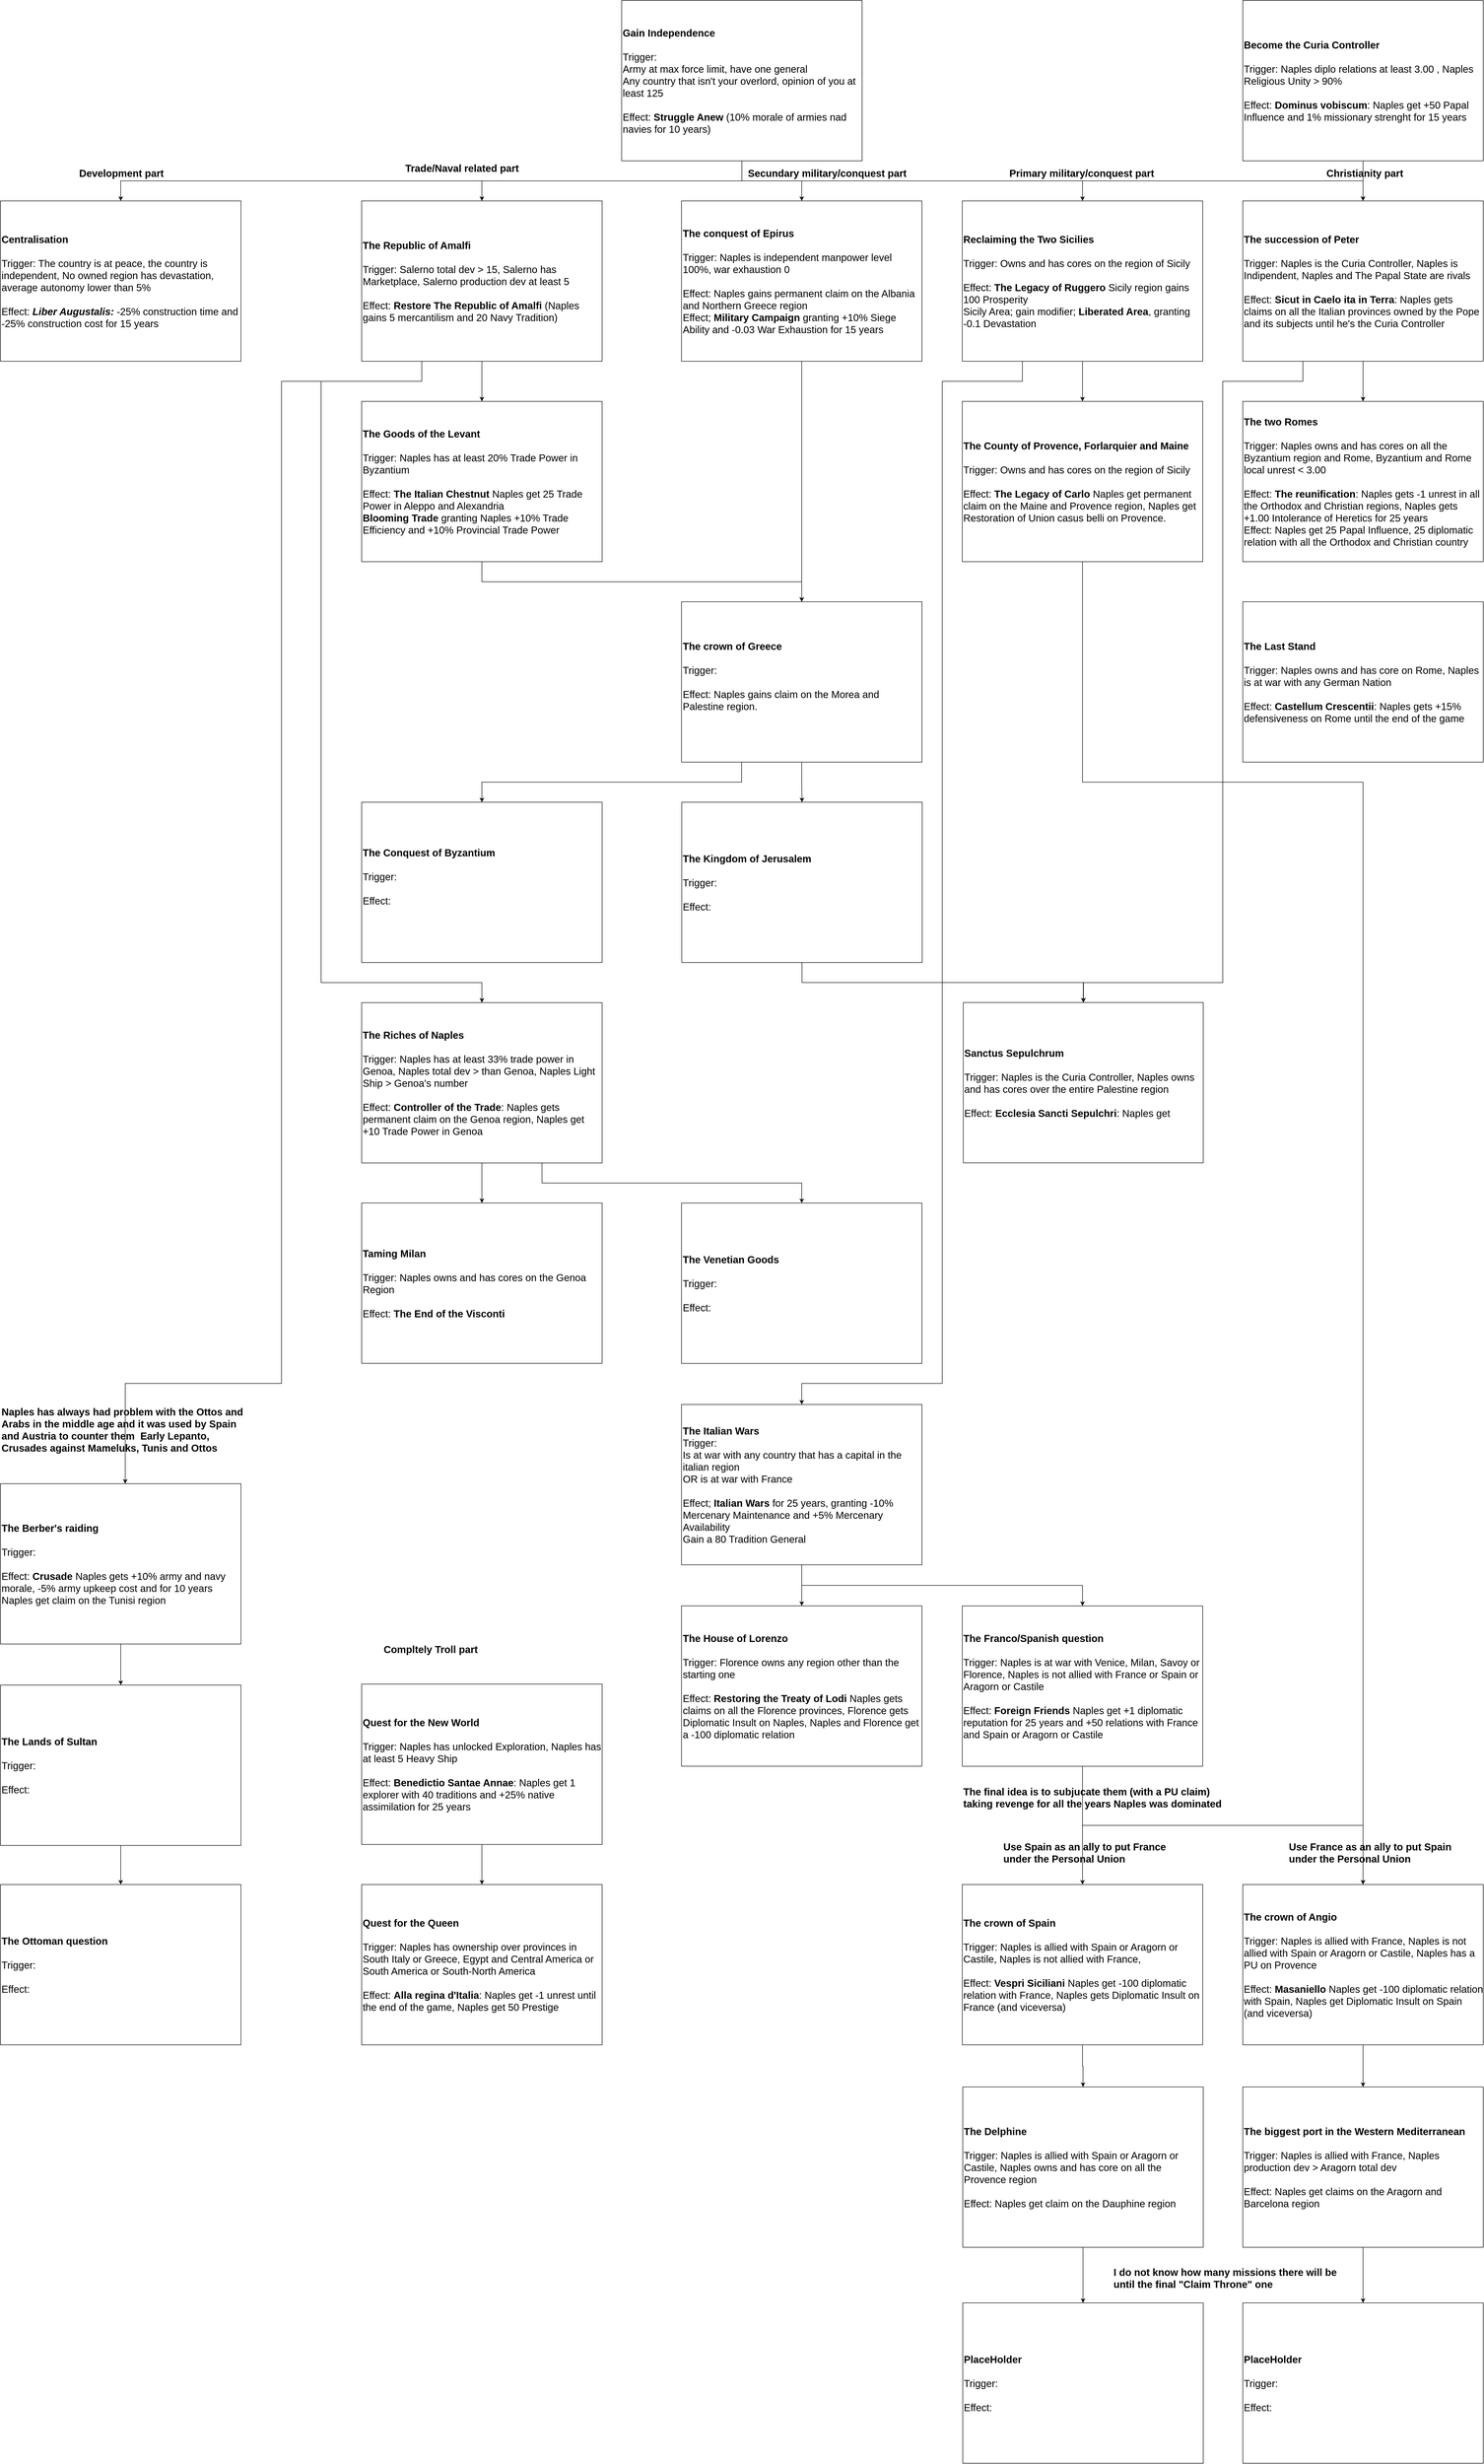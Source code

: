 <mxfile pages="1" version="11.1.4" type="device"><diagram id="kzSDAJDjx9IFy4JvHGh8" name="Page-1"><mxGraphModel dx="2635" dy="564" grid="1" gridSize="10" guides="1" tooltips="1" connect="1" arrows="1" fold="1" page="1" pageScale="1" pageWidth="827" pageHeight="1169" math="0" shadow="0"><root><mxCell id="0"/><mxCell id="1" parent="0"/><mxCell id="yrQwM_ZOXLAgXuqmaFQ8-49" style="edgeStyle=orthogonalEdgeStyle;rounded=0;orthogonalLoop=1;jettySize=auto;html=1;exitX=0.5;exitY=1;exitDx=0;exitDy=0;" edge="1" parent="1" source="VS-WX2oO7uqrwknDHlsG-1" target="VS-WX2oO7uqrwknDHlsG-9"><mxGeometry relative="1" as="geometry"/></mxCell><mxCell id="yrQwM_ZOXLAgXuqmaFQ8-51" style="edgeStyle=orthogonalEdgeStyle;rounded=0;orthogonalLoop=1;jettySize=auto;html=1;exitX=0.5;exitY=1;exitDx=0;exitDy=0;" edge="1" parent="1" source="VS-WX2oO7uqrwknDHlsG-1" target="VS-WX2oO7uqrwknDHlsG-7"><mxGeometry relative="1" as="geometry"/></mxCell><mxCell id="yrQwM_ZOXLAgXuqmaFQ8-57" style="edgeStyle=orthogonalEdgeStyle;rounded=0;orthogonalLoop=1;jettySize=auto;html=1;exitX=0.5;exitY=1;exitDx=0;exitDy=0;" edge="1" parent="1" source="VS-WX2oO7uqrwknDHlsG-1" target="VS-WX2oO7uqrwknDHlsG-5"><mxGeometry relative="1" as="geometry"/></mxCell><mxCell id="yrQwM_ZOXLAgXuqmaFQ8-58" style="edgeStyle=orthogonalEdgeStyle;rounded=0;orthogonalLoop=1;jettySize=auto;html=1;exitX=0.5;exitY=1;exitDx=0;exitDy=0;" edge="1" parent="1" source="VS-WX2oO7uqrwknDHlsG-1" target="QzyGDQtAHyH9AOBVf9tL-3"><mxGeometry relative="1" as="geometry"/></mxCell><mxCell id="yrQwM_ZOXLAgXuqmaFQ8-113" style="edgeStyle=orthogonalEdgeStyle;rounded=0;orthogonalLoop=1;jettySize=auto;html=1;exitX=0.5;exitY=1;exitDx=0;exitDy=0;" edge="1" parent="1" source="VS-WX2oO7uqrwknDHlsG-1" target="TTL-foOcZzqklbkpSJ-E-7"><mxGeometry relative="1" as="geometry"/></mxCell><mxCell id="VS-WX2oO7uqrwknDHlsG-1" value="&lt;div style=&quot;font-size: 20px&quot; align=&quot;left&quot;&gt;&lt;font style=&quot;font-size: 20px&quot;&gt;&lt;b&gt;&lt;font style=&quot;font-size: 20px&quot;&gt;Gain Independence&lt;/font&gt;&lt;/b&gt;&lt;/font&gt;&lt;/div&gt;&lt;div style=&quot;font-size: 20px&quot; align=&quot;left&quot;&gt;&lt;font style=&quot;font-size: 20px&quot;&gt;&lt;br&gt;&lt;/font&gt;&lt;/div&gt;&lt;div style=&quot;font-size: 20px&quot; align=&quot;left&quot;&gt;&lt;font style=&quot;font-size: 20px&quot;&gt;Trigger:&lt;/font&gt;&lt;/div&gt;&lt;div style=&quot;font-size: 20px&quot; align=&quot;left&quot;&gt;&lt;font style=&quot;font-size: 20px&quot;&gt;Army at max force limit, have one general&lt;/font&gt;&lt;/div&gt;&lt;div style=&quot;font-size: 20px&quot; align=&quot;left&quot;&gt;&lt;font style=&quot;font-size: 20px&quot;&gt;Any country that isn't your overlord, opinion of you at least 125&lt;br&gt;&lt;/font&gt;&lt;/div&gt;&lt;div style=&quot;font-size: 20px&quot; align=&quot;left&quot;&gt;&lt;font style=&quot;font-size: 20px&quot;&gt;&lt;br&gt;&lt;/font&gt;&lt;/div&gt;&lt;div style=&quot;font-size: 20px&quot; align=&quot;left&quot;&gt;&lt;font style=&quot;font-size: 20px&quot;&gt;&lt;font style=&quot;font-size: 20px&quot;&gt;Effect:&amp;nbsp;&lt;/font&gt;&lt;/font&gt;&lt;b&gt;Struggle Anew &lt;/b&gt;&lt;span&gt;(10% morale of armies nad navies for 10 years)&lt;/span&gt;&lt;/div&gt;" style="rounded=0;whiteSpace=wrap;html=1;align=left;" parent="1" vertex="1"><mxGeometry x="-360" width="480" height="320" as="geometry"/></mxCell><mxCell id="yrQwM_ZOXLAgXuqmaFQ8-73" style="edgeStyle=orthogonalEdgeStyle;rounded=0;orthogonalLoop=1;jettySize=auto;html=1;exitX=0.25;exitY=1;exitDx=0;exitDy=0;entryX=0.5;entryY=0;entryDx=0;entryDy=0;" edge="1" parent="1" source="VS-WX2oO7uqrwknDHlsG-9" target="TTL-foOcZzqklbkpSJ-E-5"><mxGeometry relative="1" as="geometry"><Array as="points"><mxPoint x="-759" y="760"/><mxPoint x="-960" y="760"/><mxPoint x="-960" y="1960"/><mxPoint x="-639" y="1960"/></Array></mxGeometry></mxCell><mxCell id="yrQwM_ZOXLAgXuqmaFQ8-81" style="edgeStyle=orthogonalEdgeStyle;rounded=0;orthogonalLoop=1;jettySize=auto;html=1;exitX=0.5;exitY=1;exitDx=0;exitDy=0;" edge="1" parent="1" source="VS-WX2oO7uqrwknDHlsG-9" target="MhhXEf2dkMaLR8GYfWED-24"><mxGeometry relative="1" as="geometry"/></mxCell><mxCell id="yrQwM_ZOXLAgXuqmaFQ8-121" style="edgeStyle=orthogonalEdgeStyle;rounded=0;orthogonalLoop=1;jettySize=auto;html=1;exitX=0.25;exitY=1;exitDx=0;exitDy=0;" edge="1" parent="1" source="VS-WX2oO7uqrwknDHlsG-9" target="h8s-hCxMcf2PMTDbwtCN-47"><mxGeometry relative="1" as="geometry"><Array as="points"><mxPoint x="-759" y="760"/><mxPoint x="-1039" y="760"/><mxPoint x="-1039" y="2760"/><mxPoint x="-1351" y="2760"/></Array></mxGeometry></mxCell><mxCell id="VS-WX2oO7uqrwknDHlsG-9" value="&lt;div style=&quot;font-size: 20px&quot;&gt;&lt;b style=&quot;font-size: 20px&quot;&gt;The Republic of Amalfi&lt;/b&gt;&lt;br style=&quot;font-size: 20px&quot;&gt;&lt;/div&gt;&lt;div style=&quot;font-size: 20px&quot;&gt;&lt;font style=&quot;font-size: 20px&quot;&gt;&lt;br style=&quot;font-size: 20px&quot;&gt;&lt;/font&gt;&lt;/div&gt;&lt;div style=&quot;font-size: 20px&quot;&gt;&lt;font style=&quot;font-size: 20px&quot;&gt;Trigger: Salerno total dev &amp;gt; 15, Salerno has Marketplace, Salerno production dev at least 5&lt;br style=&quot;font-size: 20px&quot;&gt;&lt;/font&gt;&lt;/div&gt;&lt;div style=&quot;font-size: 20px&quot;&gt;&lt;font style=&quot;font-size: 20px&quot;&gt;&lt;br style=&quot;font-size: 20px&quot;&gt;&lt;/font&gt;&lt;/div&gt;&lt;div style=&quot;font-size: 20px&quot;&gt;&lt;font style=&quot;font-size: 20px&quot;&gt;Effect: &lt;b style=&quot;font-size: 20px&quot;&gt;Restore The Republic of Amalfi &lt;/b&gt;&lt;/font&gt;&lt;font style=&quot;font-size: 20px&quot;&gt;&lt;font style=&quot;font-size: 20px&quot;&gt;(Naples gains 5 mercantilism and 20 Navy Tradition)&lt;br style=&quot;font-size: 20px&quot;&gt;&lt;/font&gt;&lt;/font&gt;&lt;/div&gt;" style="rounded=0;whiteSpace=wrap;html=1;align=left;fontSize=20;" parent="1" vertex="1"><mxGeometry x="-879" y="400" width="480" height="320" as="geometry"/></mxCell><mxCell id="MhhXEf2dkMaLR8GYfWED-26" style="edgeStyle=orthogonalEdgeStyle;rounded=0;orthogonalLoop=1;jettySize=auto;html=1;exitX=0.5;exitY=1;exitDx=0;exitDy=0;" parent="1" source="MhhXEf2dkMaLR8GYfWED-24" target="TTL-foOcZzqklbkpSJ-E-9" edge="1"><mxGeometry relative="1" as="geometry"/></mxCell><mxCell id="MhhXEf2dkMaLR8GYfWED-24" value="&lt;div style=&quot;font-size: 20px&quot;&gt;&lt;b&gt;The Goods of the Levant&lt;/b&gt;&lt;/div&gt;&lt;div style=&quot;font-size: 20px&quot;&gt;&lt;b&gt;&lt;br&gt;&lt;/b&gt;&lt;/div&gt;&lt;div style=&quot;font-size: 20px&quot;&gt;&lt;font style=&quot;font-size: 20px&quot;&gt;Trigger: Naples has at least 20% Trade Power in Byzantium&lt;br style=&quot;font-size: 20px&quot;&gt;&lt;/font&gt;&lt;/div&gt;&lt;div style=&quot;font-size: 20px&quot;&gt;&lt;font style=&quot;font-size: 20px&quot;&gt;&lt;br style=&quot;font-size: 20px&quot;&gt;&lt;/font&gt;&lt;/div&gt;&lt;div style=&quot;font-size: 20px&quot;&gt;&lt;font style=&quot;font-size: 20px&quot;&gt;Effect: &lt;b style=&quot;font-size: 20px&quot;&gt;The Italian Chestnut &lt;/b&gt;&lt;span style=&quot;font-size: 20px&quot;&gt;Naples get 25 Trade Power in Aleppo and Alexandria&lt;/span&gt;&lt;/font&gt;&lt;font style=&quot;font-size: 20px&quot;&gt;&lt;font style=&quot;font-size: 20px&quot;&gt;&lt;br style=&quot;font-size: 20px&quot;&gt;&lt;/font&gt;&lt;/font&gt;&lt;/div&gt;&lt;div style=&quot;font-size: 20px&quot;&gt;&lt;font style=&quot;font-size: 20px&quot;&gt;&lt;span style=&quot;font-size: 20px&quot;&gt;&lt;b&gt;Blooming Trade &lt;/b&gt;granting Naples +10% Trade Efficiency and +10% Provincial Trade Power&lt;/span&gt;&lt;/font&gt;&lt;/div&gt;" style="rounded=0;whiteSpace=wrap;html=1;align=left;fontSize=20;" parent="1" vertex="1"><mxGeometry x="-879" y="800" width="480" height="320" as="geometry"/></mxCell><mxCell id="yrQwM_ZOXLAgXuqmaFQ8-72" style="edgeStyle=orthogonalEdgeStyle;rounded=0;orthogonalLoop=1;jettySize=auto;html=1;exitX=0.5;exitY=1;exitDx=0;exitDy=0;" edge="1" parent="1" source="h8s-hCxMcf2PMTDbwtCN-47" target="MhhXEf2dkMaLR8GYfWED-28"><mxGeometry relative="1" as="geometry"/></mxCell><mxCell id="h8s-hCxMcf2PMTDbwtCN-47" value="&lt;div style=&quot;font-size: 20px&quot;&gt;&lt;b style=&quot;font-size: 20px&quot;&gt;The Berber's raiding&lt;/b&gt;&lt;br style=&quot;font-size: 20px&quot;&gt;&lt;/div&gt;&lt;div style=&quot;font-size: 20px&quot;&gt;&lt;font style=&quot;font-size: 20px&quot;&gt;&lt;br style=&quot;font-size: 20px&quot;&gt;&lt;/font&gt;&lt;/div&gt;&lt;div style=&quot;font-size: 20px&quot;&gt;&lt;font style=&quot;font-size: 20px&quot;&gt;Trigger:&amp;nbsp;&lt;br style=&quot;font-size: 20px&quot;&gt;&lt;/font&gt;&lt;/div&gt;&lt;div style=&quot;font-size: 20px&quot;&gt;&lt;font style=&quot;font-size: 20px&quot;&gt;&lt;br style=&quot;font-size: 20px&quot;&gt;&lt;/font&gt;&lt;/div&gt;&lt;div style=&quot;font-size: 20px&quot;&gt;&lt;font style=&quot;font-size: 20px&quot;&gt;Effect: &lt;b&gt;Crusade &lt;/b&gt;Naples gets +10% army and navy morale, -5% army upkeep cost and for 10 years&lt;/font&gt;&lt;/div&gt;&lt;div style=&quot;font-size: 20px&quot;&gt;&lt;font style=&quot;font-size: 20px&quot;&gt;Naples get claim on the Tunisi region&lt;/font&gt;&lt;/div&gt;" style="rounded=0;whiteSpace=wrap;html=1;align=left;fontSize=20;" parent="1" vertex="1"><mxGeometry x="-1600" y="2960" width="480" height="320" as="geometry"/></mxCell><mxCell id="yrQwM_ZOXLAgXuqmaFQ8-46" style="edgeStyle=orthogonalEdgeStyle;rounded=0;orthogonalLoop=1;jettySize=auto;html=1;exitX=0.5;exitY=1;exitDx=0;exitDy=0;entryX=0.5;entryY=0;entryDx=0;entryDy=0;" edge="1" parent="1" source="MhhXEf2dkMaLR8GYfWED-28" target="P5uSyu9H-YGCMaFT_hb3-5"><mxGeometry relative="1" as="geometry"/></mxCell><mxCell id="MhhXEf2dkMaLR8GYfWED-28" value="&lt;div style=&quot;font-size: 20px&quot;&gt;&lt;b style=&quot;font-size: 20px&quot;&gt;The Lands of Sultan&lt;/b&gt;&lt;br style=&quot;font-size: 20px&quot;&gt;&lt;/div&gt;&lt;div style=&quot;font-size: 20px&quot;&gt;&lt;font style=&quot;font-size: 20px&quot;&gt;&lt;br style=&quot;font-size: 20px&quot;&gt;&lt;/font&gt;&lt;/div&gt;&lt;div style=&quot;font-size: 20px&quot;&gt;&lt;font style=&quot;font-size: 20px&quot;&gt;Trigger:&amp;nbsp;&lt;br style=&quot;font-size: 20px&quot;&gt;&lt;/font&gt;&lt;/div&gt;&lt;div style=&quot;font-size: 20px&quot;&gt;&lt;font style=&quot;font-size: 20px&quot;&gt;&lt;br style=&quot;font-size: 20px&quot;&gt;&lt;/font&gt;&lt;/div&gt;&lt;div style=&quot;font-size: 20px&quot;&gt;&lt;font style=&quot;font-size: 20px&quot;&gt;Effect:&amp;nbsp;&lt;/font&gt;&lt;/div&gt;" style="rounded=0;whiteSpace=wrap;html=1;align=left;fontSize=20;" parent="1" vertex="1"><mxGeometry x="-1600" y="3362" width="480" height="320" as="geometry"/></mxCell><mxCell id="P5uSyu9H-YGCMaFT_hb3-5" value="&lt;div style=&quot;font-size: 20px&quot;&gt;&lt;b style=&quot;font-size: 20px&quot;&gt;The Ottoman question&lt;/b&gt;&lt;br style=&quot;font-size: 20px&quot;&gt;&lt;/div&gt;&lt;div style=&quot;font-size: 20px&quot;&gt;&lt;font style=&quot;font-size: 20px&quot;&gt;&lt;br style=&quot;font-size: 20px&quot;&gt;&lt;/font&gt;&lt;/div&gt;&lt;div style=&quot;font-size: 20px&quot;&gt;&lt;font style=&quot;font-size: 20px&quot;&gt;Trigger:&amp;nbsp;&lt;br style=&quot;font-size: 20px&quot;&gt;&lt;/font&gt;&lt;/div&gt;&lt;div style=&quot;font-size: 20px&quot;&gt;&lt;font style=&quot;font-size: 20px&quot;&gt;&lt;br style=&quot;font-size: 20px&quot;&gt;&lt;/font&gt;&lt;/div&gt;&lt;div style=&quot;font-size: 20px&quot;&gt;&lt;font style=&quot;font-size: 20px&quot;&gt;Effect: &lt;/font&gt;&lt;font style=&quot;font-size: 20px&quot;&gt;&lt;font style=&quot;font-size: 20px&quot;&gt;&lt;br style=&quot;font-size: 20px&quot;&gt;&lt;/font&gt;&lt;/font&gt;&lt;/div&gt;" style="rounded=0;whiteSpace=wrap;html=1;align=left;fontSize=20;" parent="1" vertex="1"><mxGeometry x="-1600" y="3760" width="480" height="320" as="geometry"/></mxCell><mxCell id="yrQwM_ZOXLAgXuqmaFQ8-83" style="edgeStyle=orthogonalEdgeStyle;rounded=0;orthogonalLoop=1;jettySize=auto;html=1;exitX=0.5;exitY=1;exitDx=0;exitDy=0;" edge="1" parent="1" source="TTL-foOcZzqklbkpSJ-E-5" target="h8s-hCxMcf2PMTDbwtCN-36"><mxGeometry relative="1" as="geometry"/></mxCell><mxCell id="yrQwM_ZOXLAgXuqmaFQ8-129" style="edgeStyle=orthogonalEdgeStyle;rounded=0;orthogonalLoop=1;jettySize=auto;html=1;exitX=0.75;exitY=1;exitDx=0;exitDy=0;" edge="1" parent="1" source="TTL-foOcZzqklbkpSJ-E-5" target="TTL-foOcZzqklbkpSJ-E-3"><mxGeometry relative="1" as="geometry"/></mxCell><mxCell id="TTL-foOcZzqklbkpSJ-E-5" value="&lt;div style=&quot;font-size: 20px&quot;&gt;&lt;b&gt;The Riches of Naples&lt;/b&gt;&lt;br style=&quot;font-size: 20px&quot;&gt;&lt;/div&gt;&lt;div style=&quot;font-size: 20px&quot;&gt;&lt;font style=&quot;font-size: 20px&quot;&gt;&lt;br style=&quot;font-size: 20px&quot;&gt;&lt;/font&gt;&lt;/div&gt;&lt;div style=&quot;font-size: 20px&quot;&gt;&lt;font style=&quot;font-size: 20px&quot;&gt;Trigger: Naples has at least 33% trade power in Genoa, Naples total dev &amp;gt; than Genoa, Naples Light Ship &amp;gt; Genoa's number&lt;br style=&quot;font-size: 20px&quot;&gt;&lt;/font&gt;&lt;/div&gt;&lt;div style=&quot;font-size: 20px&quot;&gt;&lt;font style=&quot;font-size: 20px&quot;&gt;&lt;br style=&quot;font-size: 20px&quot;&gt;&lt;/font&gt;&lt;/div&gt;&lt;font style=&quot;font-size: 20px&quot;&gt;Effect: &lt;b&gt;Controller of the Trade&lt;/b&gt;: Naples gets permanent claim on the Genoa region, Naples get +10 Trade Power in Genoa&lt;/font&gt;" style="rounded=0;whiteSpace=wrap;html=1;align=left;fontSize=20;" parent="1" vertex="1"><mxGeometry x="-879" y="2000" width="480" height="320" as="geometry"/></mxCell><mxCell id="h8s-hCxMcf2PMTDbwtCN-36" value="&lt;div style=&quot;font-size: 20px&quot;&gt;&lt;b&gt;Taming Milan&lt;/b&gt;&lt;br style=&quot;font-size: 20px&quot;&gt;&lt;/div&gt;&lt;div style=&quot;font-size: 20px&quot;&gt;&lt;font style=&quot;font-size: 20px&quot;&gt;&lt;br style=&quot;font-size: 20px&quot;&gt;&lt;/font&gt;&lt;/div&gt;&lt;div style=&quot;font-size: 20px&quot;&gt;&lt;font style=&quot;font-size: 20px&quot;&gt;Trigger: Naples owns and has cores on the Genoa Region&lt;/font&gt;&lt;/div&gt;&lt;div style=&quot;font-size: 20px&quot;&gt;&lt;font style=&quot;font-size: 20px&quot;&gt;&lt;br&gt;&lt;/font&gt;&lt;/div&gt;&lt;font style=&quot;font-size: 20px&quot;&gt;Effect: &lt;b&gt;The End of the Visconti&amp;nbsp;&lt;/b&gt;&lt;/font&gt;" style="rounded=0;whiteSpace=wrap;html=1;align=left;fontSize=20;" parent="1" vertex="1"><mxGeometry x="-879" y="2399.857" width="480" height="320" as="geometry"/></mxCell><mxCell id="TTL-foOcZzqklbkpSJ-E-3" value="&lt;b style=&quot;font-size: 20px&quot;&gt;The Venetian Goods&lt;br&gt;&lt;br&gt;&lt;/b&gt;&lt;div style=&quot;font-size: 20px&quot;&gt;&lt;font style=&quot;font-size: 20px&quot;&gt;Trigger:&amp;nbsp;&lt;/font&gt;&lt;/div&gt;&lt;div style=&quot;font-size: 20px&quot;&gt;&lt;font style=&quot;font-size: 20px&quot;&gt;&lt;br style=&quot;font-size: 20px&quot;&gt;&lt;/font&gt;&lt;/div&gt;&lt;div style=&quot;font-size: 20px&quot;&gt;&lt;font style=&quot;font-size: 20px&quot;&gt;&lt;span style=&quot;font-size: 20px&quot;&gt;Effect:&amp;nbsp;&lt;/span&gt;&lt;/font&gt;&lt;/div&gt;" style="rounded=0;whiteSpace=wrap;html=1;align=left;fontSize=20;" parent="1" vertex="1"><mxGeometry x="-240.5" y="2400.024" width="480" height="320" as="geometry"/></mxCell><mxCell id="VS-WX2oO7uqrwknDHlsG-7" value="&lt;div style=&quot;font-size: 20px&quot;&gt;&lt;b style=&quot;font-size: 20px&quot;&gt;Centralisation&lt;/b&gt;&lt;br style=&quot;font-size: 20px&quot;&gt;&lt;/div&gt;&lt;div style=&quot;font-size: 20px&quot;&gt;&lt;font style=&quot;font-size: 20px&quot;&gt;&lt;br style=&quot;font-size: 20px&quot;&gt;&lt;/font&gt;&lt;/div&gt;&lt;div style=&quot;font-size: 20px&quot;&gt;&lt;font style=&quot;font-size: 20px&quot;&gt;Trigger: The country is at peace, the country is independent, No owned region has devastation, average autonomy lower than 5%&lt;br style=&quot;font-size: 20px&quot;&gt;&lt;/font&gt;&lt;/div&gt;&lt;div style=&quot;font-size: 20px&quot;&gt;&lt;font style=&quot;font-size: 20px&quot;&gt;&lt;br style=&quot;font-size: 20px&quot;&gt;&lt;/font&gt;&lt;/div&gt;&lt;div style=&quot;font-size: 20px&quot;&gt;&lt;font style=&quot;font-size: 20px&quot;&gt;Effect: &lt;/font&gt;&lt;font style=&quot;font-size: 20px&quot;&gt;&lt;b style=&quot;font-size: 20px&quot;&gt;&lt;i style=&quot;font-size: 20px&quot;&gt;&lt;b style=&quot;font-size: 20px&quot;&gt;Liber Augustalis: &lt;/b&gt;&lt;/i&gt;&lt;/b&gt;&lt;/font&gt;&lt;font style=&quot;font-size: 20px&quot;&gt;&lt;font style=&quot;font-size: 20px&quot;&gt;-25% construction time and -25% construction cost for 15 years&lt;/font&gt;&lt;/font&gt;&lt;/div&gt;" style="rounded=0;whiteSpace=wrap;html=1;align=left;fontSize=20;" parent="1" vertex="1"><mxGeometry x="-1600" y="400" width="480" height="320" as="geometry"/></mxCell><mxCell id="yrQwM_ZOXLAgXuqmaFQ8-96" style="edgeStyle=orthogonalEdgeStyle;rounded=0;orthogonalLoop=1;jettySize=auto;html=1;exitX=0.5;exitY=1;exitDx=0;exitDy=0;" edge="1" parent="1" source="VS-WX2oO7uqrwknDHlsG-5" target="lmZJsWOGnojVx7NxOb81-1"><mxGeometry relative="1" as="geometry"/></mxCell><mxCell id="yrQwM_ZOXLAgXuqmaFQ8-97" style="edgeStyle=orthogonalEdgeStyle;rounded=0;orthogonalLoop=1;jettySize=auto;html=1;exitX=0.25;exitY=1;exitDx=0;exitDy=0;entryX=0.5;entryY=0;entryDx=0;entryDy=0;" edge="1" parent="1" source="VS-WX2oO7uqrwknDHlsG-5" target="TTL-foOcZzqklbkpSJ-E-16"><mxGeometry relative="1" as="geometry"><Array as="points"><mxPoint x="440" y="760"/><mxPoint x="280" y="760"/><mxPoint x="280" y="2760"/><mxPoint y="2760"/></Array></mxGeometry></mxCell><mxCell id="VS-WX2oO7uqrwknDHlsG-5" value="&lt;div style=&quot;font-size: 20px&quot;&gt;&lt;b style=&quot;font-size: 20px&quot;&gt;Reclaiming the Two Sicilies&lt;/b&gt;&lt;br style=&quot;font-size: 20px&quot;&gt;&lt;/div&gt;&lt;div style=&quot;font-size: 20px&quot;&gt;&lt;font style=&quot;font-size: 20px&quot;&gt;&lt;br style=&quot;font-size: 20px&quot;&gt;&lt;/font&gt;&lt;/div&gt;&lt;div style=&quot;font-size: 20px&quot;&gt;&lt;font style=&quot;font-size: 20px&quot;&gt;Trigger: Owns and has cores on the region of Sicily &lt;br style=&quot;font-size: 20px&quot;&gt;&lt;/font&gt;&lt;/div&gt;&lt;div style=&quot;font-size: 20px&quot;&gt;&lt;font style=&quot;font-size: 20px&quot;&gt;&lt;br style=&quot;font-size: 20px&quot;&gt;&lt;/font&gt;&lt;/div&gt;&lt;div style=&quot;font-size: 20px&quot;&gt;&lt;font style=&quot;font-size: 20px&quot;&gt;Effect: &lt;b&gt;The Legacy of Ruggero &lt;/b&gt;&lt;/font&gt;&lt;font style=&quot;font-size: 20px&quot;&gt;&lt;font style=&quot;font-size: 20px&quot;&gt;Sicily region gains 100 Prosperity &lt;br&gt;Sicily Area; gain modifier; &lt;b&gt;Liberated Area&lt;/b&gt;, granting -0.1 Devastation&lt;/font&gt;&lt;/font&gt;&lt;/div&gt;" style="rounded=0;whiteSpace=wrap;html=1;align=left;fontSize=20;" parent="1" vertex="1"><mxGeometry x="320" y="400" width="480" height="320" as="geometry"/></mxCell><mxCell id="yrQwM_ZOXLAgXuqmaFQ8-60" style="edgeStyle=orthogonalEdgeStyle;rounded=0;orthogonalLoop=1;jettySize=auto;html=1;exitX=0.5;exitY=1;exitDx=0;exitDy=0;" edge="1" parent="1" source="lmZJsWOGnojVx7NxOb81-1" target="h8s-hCxMcf2PMTDbwtCN-43"><mxGeometry relative="1" as="geometry"><Array as="points"><mxPoint x="560" y="1560"/><mxPoint x="1120" y="1560"/></Array></mxGeometry></mxCell><mxCell id="lmZJsWOGnojVx7NxOb81-1" value="&lt;div style=&quot;font-size: 20px&quot;&gt;&lt;b&gt;The County of Provence, Forlarquier and Maine&lt;/b&gt;&lt;/div&gt;&lt;div style=&quot;font-size: 20px&quot;&gt;&lt;b&gt;&lt;br&gt;&lt;/b&gt;&lt;/div&gt;&lt;div style=&quot;font-size: 20px&quot;&gt;&lt;font style=&quot;font-size: 20px&quot;&gt;Trigger: Owns and has cores on the region of Sicily &lt;br style=&quot;font-size: 20px&quot;&gt;&lt;/font&gt;&lt;/div&gt;&lt;div style=&quot;font-size: 20px&quot;&gt;&lt;font style=&quot;font-size: 20px&quot;&gt;&lt;br style=&quot;font-size: 20px&quot;&gt;&lt;/font&gt;&lt;/div&gt;&lt;div style=&quot;font-size: 20px&quot;&gt;&lt;font style=&quot;font-size: 20px&quot;&gt;Effect: &lt;b&gt;The Legacy of Carlo &lt;/b&gt;Naples get permanent claim on the Maine and Provence region, Naples get Restoration of Union casus belli on Provence.&lt;/font&gt;&lt;font style=&quot;font-size: 20px&quot;&gt;&lt;font style=&quot;font-size: 20px&quot;&gt;&lt;br&gt;&lt;/font&gt;&lt;/font&gt;&lt;/div&gt;" style="rounded=0;whiteSpace=wrap;html=1;align=left;fontSize=20;" parent="1" vertex="1"><mxGeometry x="320" y="800" width="480" height="320" as="geometry"/></mxCell><mxCell id="lmZJsWOGnojVx7NxOb81-3" style="edgeStyle=orthogonalEdgeStyle;rounded=0;orthogonalLoop=1;jettySize=auto;html=1;exitX=0.5;exitY=1;exitDx=0;exitDy=0;" parent="1" source="TTL-foOcZzqklbkpSJ-E-16" target="h8s-hCxMcf2PMTDbwtCN-41" edge="1"><mxGeometry relative="1" as="geometry"/></mxCell><mxCell id="yrQwM_ZOXLAgXuqmaFQ8-99" style="edgeStyle=orthogonalEdgeStyle;rounded=0;orthogonalLoop=1;jettySize=auto;html=1;exitX=0.5;exitY=1;exitDx=0;exitDy=0;" edge="1" parent="1" source="TTL-foOcZzqklbkpSJ-E-16" target="QzyGDQtAHyH9AOBVf9tL-16"><mxGeometry relative="1" as="geometry"/></mxCell><mxCell id="TTL-foOcZzqklbkpSJ-E-16" value="&lt;b style=&quot;font-size: 20px&quot;&gt;The Italian Wars&lt;/b&gt;&lt;br style=&quot;font-size: 20px&quot;&gt;&lt;div style=&quot;font-size: 20px&quot;&gt;&lt;font style=&quot;font-size: 20px&quot;&gt;Trigger: &lt;br&gt;&lt;/font&gt;&lt;/div&gt;&lt;div style=&quot;font-size: 20px&quot;&gt;&lt;font style=&quot;font-size: 20px&quot;&gt;Is at war with any country that has a capital in the italian region&lt;/font&gt;&lt;/div&gt;&lt;div style=&quot;font-size: 20px&quot;&gt;&lt;font style=&quot;font-size: 20px&quot;&gt;OR is at war with France&lt;br style=&quot;font-size: 20px&quot;&gt;&lt;/font&gt;&lt;/div&gt;&lt;div style=&quot;font-size: 20px&quot;&gt;&lt;br&gt;&lt;/div&gt;&lt;div style=&quot;font-size: 20px&quot;&gt;&lt;font style=&quot;font-size: 20px&quot;&gt;Effect; &lt;b&gt;Italian Wars&lt;/b&gt;&amp;nbsp;for 25 years, granting -10% Mercenary Maintenance and +5% Mercenary Availability&lt;/font&gt;&lt;/div&gt;&lt;div style=&quot;font-size: 20px&quot;&gt;&lt;font style=&quot;font-size: 20px&quot;&gt;Gain a 80 Tradition General&lt;br&gt;&lt;/font&gt;&lt;/div&gt;" style="rounded=0;whiteSpace=wrap;html=1;align=left;fontSize=20;" parent="1" vertex="1"><mxGeometry x="-240.5" y="2802" width="480" height="320" as="geometry"/></mxCell><mxCell id="h8s-hCxMcf2PMTDbwtCN-41" value="&lt;b style=&quot;font-size: 20px&quot;&gt;The House of Lorenzo&lt;/b&gt;&lt;br style=&quot;font-size: 20px&quot;&gt;&lt;div style=&quot;font-size: 20px&quot;&gt;&lt;font style=&quot;font-size: 20px&quot;&gt;&lt;br&gt;&lt;/font&gt;&lt;/div&gt;&lt;div style=&quot;font-size: 20px&quot;&gt;&lt;font style=&quot;font-size: 20px&quot;&gt;Trigger:&amp;nbsp;&lt;/font&gt;&lt;span&gt;Florence owns any region other than the starting one&lt;/span&gt;&lt;/div&gt;&lt;div style=&quot;font-size: 20px&quot;&gt;&lt;br&gt;&lt;/div&gt;&lt;div style=&quot;font-size: 20px&quot;&gt;&lt;font style=&quot;font-size: 20px&quot;&gt;Effect: &lt;b&gt;Restoring the Treaty of Lodi &lt;/b&gt;Naples gets claims on all the Florence provinces,&amp;nbsp;&lt;/font&gt;&lt;span&gt;Florence gets Diplomatic Insult on Naples, Naples and Florence get a -100 diplomatic relation&lt;/span&gt;&lt;/div&gt;" style="rounded=0;whiteSpace=wrap;html=1;align=left;fontSize=20;" parent="1" vertex="1"><mxGeometry x="-240.5" y="3203.857" width="480" height="320" as="geometry"/></mxCell><mxCell id="yrQwM_ZOXLAgXuqmaFQ8-89" style="edgeStyle=orthogonalEdgeStyle;rounded=0;orthogonalLoop=1;jettySize=auto;html=1;exitX=0.5;exitY=1;exitDx=0;exitDy=0;" edge="1" parent="1" source="QzyGDQtAHyH9AOBVf9tL-16" target="h8s-hCxMcf2PMTDbwtCN-43"><mxGeometry relative="1" as="geometry"/></mxCell><mxCell id="yrQwM_ZOXLAgXuqmaFQ8-98" style="edgeStyle=orthogonalEdgeStyle;rounded=0;orthogonalLoop=1;jettySize=auto;html=1;exitX=0.5;exitY=1;exitDx=0;exitDy=0;" edge="1" parent="1" source="QzyGDQtAHyH9AOBVf9tL-16" target="h8s-hCxMcf2PMTDbwtCN-45"><mxGeometry relative="1" as="geometry"/></mxCell><mxCell id="QzyGDQtAHyH9AOBVf9tL-16" value="&lt;b&gt;The Franco/Spanish question&lt;/b&gt;&lt;br&gt;&lt;div&gt;&lt;br&gt;&lt;/div&gt;&lt;div&gt;Trigger: Naples is at war with Venice, Milan, Savoy or Florence, Naples is not allied with France or Spain or Aragorn or Castile&lt;br&gt;&lt;/div&gt;&lt;div&gt;&lt;br&gt;&lt;/div&gt;&lt;div&gt;Effect: &lt;b&gt;Foreign Friends&amp;nbsp;&lt;/b&gt;Naples get +1 diplomatic reputation for 25 years and +50 relations with France and Spain or Aragorn or Castile&lt;/div&gt;" style="rounded=0;whiteSpace=wrap;html=1;align=left;fontSize=20;" parent="1" vertex="1"><mxGeometry x="320" y="3204" width="480" height="320" as="geometry"/></mxCell><mxCell id="yrQwM_ZOXLAgXuqmaFQ8-30" value="" style="edgeStyle=orthogonalEdgeStyle;rounded=0;orthogonalLoop=1;jettySize=auto;html=1;" edge="1" parent="1" source="h8s-hCxMcf2PMTDbwtCN-45" target="yrQwM_ZOXLAgXuqmaFQ8-29"><mxGeometry relative="1" as="geometry"/></mxCell><mxCell id="h8s-hCxMcf2PMTDbwtCN-45" value="&lt;b&gt;The crown of Spain&lt;/b&gt;&lt;br&gt;&lt;br&gt;&lt;div&gt;&lt;/div&gt;Trigger: Naples is allied with Spain or Aragorn or Castile, Naples is not allied with France,&lt;div&gt;&lt;br&gt;&lt;/div&gt;&lt;div&gt;Effect:&amp;nbsp;&lt;b&gt;Vespri Siciliani&lt;/b&gt;&lt;b&gt;&amp;nbsp;&lt;/b&gt;Naples get -100 diplomatic relation with France, Naples gets Diplomatic Insult on France (and viceversa)&lt;/div&gt;" style="rounded=0;whiteSpace=wrap;html=1;align=left;fontSize=20;" parent="1" vertex="1"><mxGeometry x="320" y="3760" width="480" height="320" as="geometry"/></mxCell><mxCell id="yrQwM_ZOXLAgXuqmaFQ8-32" value="" style="edgeStyle=orthogonalEdgeStyle;rounded=0;orthogonalLoop=1;jettySize=auto;html=1;" edge="1" parent="1" source="yrQwM_ZOXLAgXuqmaFQ8-29" target="yrQwM_ZOXLAgXuqmaFQ8-31"><mxGeometry relative="1" as="geometry"/></mxCell><mxCell id="yrQwM_ZOXLAgXuqmaFQ8-29" value="&lt;b&gt;The Delphine&lt;br&gt;&lt;/b&gt;&lt;br&gt;&lt;div&gt;&lt;/div&gt;Trigger: Naples is allied with Spain or Aragorn or Castile, Naples owns and has core on all the Provence region&lt;br&gt;&lt;br&gt;&lt;div&gt;Effect: Naples get claim on the Dauphine region&lt;/div&gt;" style="rounded=0;whiteSpace=wrap;html=1;align=left;fontSize=20;" vertex="1" parent="1"><mxGeometry x="321" y="4164" width="480" height="320" as="geometry"/></mxCell><mxCell id="yrQwM_ZOXLAgXuqmaFQ8-31" value="&lt;b&gt;PlaceHolder&lt;br&gt;&lt;/b&gt;&lt;br&gt;&lt;div&gt;&lt;/div&gt;Trigger:&amp;nbsp;&lt;br&gt;&lt;br&gt;&lt;div&gt;Effect:&amp;nbsp;&lt;/div&gt;" style="rounded=0;whiteSpace=wrap;html=1;align=left;fontSize=20;" vertex="1" parent="1"><mxGeometry x="321" y="4595" width="480" height="320" as="geometry"/></mxCell><mxCell id="yrQwM_ZOXLAgXuqmaFQ8-28" value="" style="edgeStyle=orthogonalEdgeStyle;rounded=0;orthogonalLoop=1;jettySize=auto;html=1;" edge="1" parent="1" source="h8s-hCxMcf2PMTDbwtCN-43" target="yrQwM_ZOXLAgXuqmaFQ8-27"><mxGeometry relative="1" as="geometry"/></mxCell><mxCell id="h8s-hCxMcf2PMTDbwtCN-43" value="&lt;b&gt;The crown of Angio&lt;/b&gt;&lt;br&gt;&lt;div&gt;&lt;br&gt;&lt;/div&gt;&lt;div&gt;&lt;/div&gt;Trigger: Naples is allied with France, Naples is not allied with Spain or Aragorn or Castile, Naples has a PU on Provence&lt;br&gt;&lt;div&gt;&lt;br&gt;&lt;/div&gt;&lt;div&gt;Effect: &lt;b&gt;Masaniello&amp;nbsp;&lt;/b&gt;Naples get -100 diplomatic relation with Spain, Naples get Diplomatic Insult on Spain (and viceversa)&lt;/div&gt;" style="rounded=0;whiteSpace=wrap;html=1;align=left;fontSize=20;" parent="1" vertex="1"><mxGeometry x="880" y="3760" width="480" height="320" as="geometry"/></mxCell><mxCell id="yrQwM_ZOXLAgXuqmaFQ8-34" value="" style="edgeStyle=orthogonalEdgeStyle;rounded=0;orthogonalLoop=1;jettySize=auto;html=1;" edge="1" parent="1" source="yrQwM_ZOXLAgXuqmaFQ8-27" target="yrQwM_ZOXLAgXuqmaFQ8-33"><mxGeometry relative="1" as="geometry"/></mxCell><mxCell id="yrQwM_ZOXLAgXuqmaFQ8-27" value="&lt;b&gt;The biggest port in the Western Mediterranean&lt;/b&gt;&lt;br&gt;&lt;div&gt;&lt;br&gt;&lt;/div&gt;&lt;div&gt;Trigger: Naples is allied with France, Naples production dev &amp;gt; Aragorn total dev&lt;/div&gt;&lt;div&gt;&lt;br&gt;&lt;/div&gt;&lt;div&gt;Effect: Naples get claims on the Aragorn and Barcelona region&lt;/div&gt;" style="rounded=0;whiteSpace=wrap;html=1;align=left;fontSize=20;" vertex="1" parent="1"><mxGeometry x="880" y="4164" width="480" height="320" as="geometry"/></mxCell><mxCell id="yrQwM_ZOXLAgXuqmaFQ8-33" value="&lt;b&gt;PlaceHolder&lt;/b&gt;&lt;br&gt;&lt;div&gt;&lt;br&gt;&lt;/div&gt;&lt;div&gt;Trigger:&amp;nbsp;&lt;/div&gt;&lt;div&gt;&lt;br&gt;&lt;/div&gt;&lt;div&gt;Effect:&amp;nbsp;&lt;/div&gt;" style="rounded=0;whiteSpace=wrap;html=1;align=left;fontSize=20;" vertex="1" parent="1"><mxGeometry x="880" y="4595" width="480" height="320" as="geometry"/></mxCell><mxCell id="TTL-foOcZzqklbkpSJ-E-10" value="" style="edgeStyle=orthogonalEdgeStyle;rounded=0;orthogonalLoop=1;jettySize=auto;html=1;" parent="1" source="TTL-foOcZzqklbkpSJ-E-7" target="TTL-foOcZzqklbkpSJ-E-9" edge="1"><mxGeometry relative="1" as="geometry"/></mxCell><mxCell id="TTL-foOcZzqklbkpSJ-E-7" value="&lt;div style=&quot;font-size: 20px&quot;&gt;&lt;b style=&quot;font-size: 20px&quot;&gt;The conquest of Epirus&lt;/b&gt;&lt;br style=&quot;font-size: 20px&quot;&gt;&lt;/div&gt;&lt;div style=&quot;font-size: 20px&quot;&gt;&lt;font style=&quot;font-size: 20px&quot;&gt;&lt;br style=&quot;font-size: 20px&quot;&gt;&lt;/font&gt;&lt;/div&gt;&lt;div style=&quot;font-size: 20px&quot;&gt;&lt;font style=&quot;font-size: 20px&quot;&gt;Trigger: Naples is independent manpower level 100%, war exhaustion 0&lt;br style=&quot;font-size: 20px&quot;&gt;&lt;/font&gt;&lt;/div&gt;&lt;div style=&quot;font-size: 20px&quot;&gt;&lt;font style=&quot;font-size: 20px&quot;&gt;&lt;br style=&quot;font-size: 20px&quot;&gt;&lt;/font&gt;&lt;/div&gt;&lt;div style=&quot;font-size: 20px&quot;&gt;&lt;font style=&quot;font-size: 20px&quot;&gt;Effect: &lt;/font&gt;&lt;font style=&quot;font-size: 20px&quot;&gt;&lt;font style=&quot;font-size: 20px&quot;&gt;Naples gains permanent claim on the Albania and Northern Greece region&lt;/font&gt;&lt;/font&gt;&lt;div style=&quot;font-size: 20px&quot;&gt;&lt;font style=&quot;font-size: 20px&quot;&gt;Effect; &lt;b&gt;Military Campaign&lt;/b&gt;&amp;nbsp;granting +10% Siege Ability and -0.03 War Exhaustion&amp;nbsp;&lt;/font&gt;&lt;span&gt;for 15 years&lt;/span&gt;&lt;/div&gt;&lt;/div&gt;" style="rounded=0;whiteSpace=wrap;html=1;align=left;fontSize=20;" parent="1" vertex="1"><mxGeometry x="-240.5" y="400" width="480" height="320" as="geometry"/></mxCell><mxCell id="yrQwM_ZOXLAgXuqmaFQ8-133" style="edgeStyle=orthogonalEdgeStyle;rounded=0;orthogonalLoop=1;jettySize=auto;html=1;exitX=0.5;exitY=1;exitDx=0;exitDy=0;entryX=0.5;entryY=0;entryDx=0;entryDy=0;" edge="1" parent="1" source="TTL-foOcZzqklbkpSJ-E-9" target="RY6bV1tEoKLAPhizA7e0-5"><mxGeometry relative="1" as="geometry"/></mxCell><mxCell id="yrQwM_ZOXLAgXuqmaFQ8-134" style="edgeStyle=orthogonalEdgeStyle;rounded=0;orthogonalLoop=1;jettySize=auto;html=1;exitX=0.25;exitY=1;exitDx=0;exitDy=0;" edge="1" parent="1" source="TTL-foOcZzqklbkpSJ-E-9" target="MhhXEf2dkMaLR8GYfWED-9"><mxGeometry relative="1" as="geometry"/></mxCell><mxCell id="TTL-foOcZzqklbkpSJ-E-9" value="&lt;div style=&quot;font-size: 20px&quot;&gt;&lt;b style=&quot;font-size: 20px&quot;&gt;The crown of Greece&lt;/b&gt;&lt;br style=&quot;font-size: 20px&quot;&gt;&lt;/div&gt;&lt;div style=&quot;font-size: 20px&quot;&gt;&lt;font style=&quot;font-size: 20px&quot;&gt;&lt;br style=&quot;font-size: 20px&quot;&gt;&lt;/font&gt;&lt;/div&gt;&lt;div style=&quot;font-size: 20px&quot;&gt;&lt;font style=&quot;font-size: 20px&quot;&gt;Trigger:&amp;nbsp;&lt;br style=&quot;font-size: 20px&quot;&gt;&lt;/font&gt;&lt;/div&gt;&lt;div style=&quot;font-size: 20px&quot;&gt;&lt;font style=&quot;font-size: 20px&quot;&gt;&lt;br style=&quot;font-size: 20px&quot;&gt;&lt;/font&gt;&lt;/div&gt;&lt;div style=&quot;font-size: 20px&quot;&gt;&lt;font style=&quot;font-size: 20px&quot;&gt;Effect: Naples gains claim on the Morea and Palestine region.&lt;br style=&quot;font-size: 20px&quot;&gt;&lt;/font&gt;&lt;/div&gt;&lt;div style=&quot;font-size: 20px&quot;&gt;&lt;font style=&quot;font-size: 20px&quot;&gt;&lt;br&gt;&lt;/font&gt;&lt;/div&gt;" style="rounded=0;whiteSpace=wrap;html=1;align=left;fontSize=20;" parent="1" vertex="1"><mxGeometry x="-240.5" y="1200" width="480" height="320" as="geometry"/></mxCell><mxCell id="MhhXEf2dkMaLR8GYfWED-9" value="&lt;div style=&quot;font-size: 20px&quot;&gt;&lt;b style=&quot;font-size: 20px&quot;&gt;The Conquest of Byzantium&lt;/b&gt;&lt;br style=&quot;font-size: 20px&quot;&gt;&lt;/div&gt;&lt;div style=&quot;font-size: 20px&quot;&gt;&lt;font style=&quot;font-size: 20px&quot;&gt;&lt;br style=&quot;font-size: 20px&quot;&gt;&lt;/font&gt;&lt;/div&gt;&lt;div style=&quot;font-size: 20px&quot;&gt;&lt;font style=&quot;font-size: 20px&quot;&gt;Trigger: &lt;br style=&quot;font-size: 20px&quot;&gt;&lt;/font&gt;&lt;/div&gt;&lt;div style=&quot;font-size: 20px&quot;&gt;&lt;font style=&quot;font-size: 20px&quot;&gt;&lt;br style=&quot;font-size: 20px&quot;&gt;&lt;/font&gt;&lt;/div&gt;&lt;div style=&quot;font-size: 20px&quot;&gt;&lt;font style=&quot;font-size: 20px&quot;&gt;Effect:&lt;br style=&quot;font-size: 20px&quot;&gt;&lt;/font&gt;&lt;/div&gt;&lt;div style=&quot;font-size: 20px&quot;&gt;&lt;font style=&quot;font-size: 20px&quot;&gt;&lt;br&gt;&lt;/font&gt;&lt;/div&gt;" style="rounded=0;whiteSpace=wrap;html=1;align=left;fontSize=20;" parent="1" vertex="1"><mxGeometry x="-879" y="1600" width="480" height="320" as="geometry"/></mxCell><mxCell id="yrQwM_ZOXLAgXuqmaFQ8-135" style="edgeStyle=orthogonalEdgeStyle;rounded=0;orthogonalLoop=1;jettySize=auto;html=1;exitX=0.5;exitY=1;exitDx=0;exitDy=0;" edge="1" parent="1" source="RY6bV1tEoKLAPhizA7e0-5" target="QzyGDQtAHyH9AOBVf9tL-11"><mxGeometry relative="1" as="geometry"/></mxCell><mxCell id="RY6bV1tEoKLAPhizA7e0-5" value="&lt;div style=&quot;font-size: 20px&quot;&gt;&lt;b style=&quot;font-size: 20px&quot;&gt;The Kingdom of Jerusalem&lt;/b&gt;&lt;br style=&quot;font-size: 20px&quot;&gt;&lt;/div&gt;&lt;div style=&quot;font-size: 20px&quot;&gt;&lt;font style=&quot;font-size: 20px&quot;&gt;&lt;br style=&quot;font-size: 20px&quot;&gt;&lt;/font&gt;&lt;/div&gt;&lt;div style=&quot;font-size: 20px&quot;&gt;&lt;font style=&quot;font-size: 20px&quot;&gt;Trigger: &lt;br style=&quot;font-size: 20px&quot;&gt;&lt;/font&gt;&lt;/div&gt;&lt;div style=&quot;font-size: 20px&quot;&gt;&lt;font style=&quot;font-size: 20px&quot;&gt;&lt;br style=&quot;font-size: 20px&quot;&gt;&lt;/font&gt;&lt;/div&gt;&lt;div style=&quot;font-size: 20px&quot;&gt;&lt;font style=&quot;font-size: 20px&quot;&gt;Effect: &lt;br&gt;&lt;/font&gt;&lt;/div&gt;" style="rounded=0;whiteSpace=wrap;html=1;align=left;fontSize=20;" parent="1" vertex="1"><mxGeometry x="-240" y="1600" width="480" height="320" as="geometry"/></mxCell><mxCell id="yrQwM_ZOXLAgXuqmaFQ8-132" style="edgeStyle=orthogonalEdgeStyle;rounded=0;orthogonalLoop=1;jettySize=auto;html=1;exitX=0.5;exitY=1;exitDx=0;exitDy=0;" edge="1" parent="1" source="QzyGDQtAHyH9AOBVf9tL-2" target="QzyGDQtAHyH9AOBVf9tL-3"><mxGeometry relative="1" as="geometry"/></mxCell><mxCell id="QzyGDQtAHyH9AOBVf9tL-2" value="&lt;div style=&quot;font-size: 20px&quot;&gt;&lt;b&gt;Become the Curia Controller&lt;/b&gt;&lt;br style=&quot;font-size: 20px&quot;&gt;&lt;/div&gt;&lt;div style=&quot;font-size: 20px&quot;&gt;&lt;font style=&quot;font-size: 20px&quot;&gt;&lt;br style=&quot;font-size: 20px&quot;&gt;&lt;/font&gt;&lt;/div&gt;&lt;div style=&quot;font-size: 20px&quot;&gt;&lt;font style=&quot;font-size: 20px&quot;&gt;Trigger: Naples diplo relations at least 3.00 , Naples Religious Unity &amp;gt; 90%&lt;br style=&quot;font-size: 20px&quot;&gt;&lt;/font&gt;&lt;/div&gt;&lt;div style=&quot;font-size: 20px&quot;&gt;&lt;font style=&quot;font-size: 20px&quot;&gt;&lt;br style=&quot;font-size: 20px&quot;&gt;&lt;/font&gt;&lt;/div&gt;&lt;font style=&quot;font-size: 20px&quot;&gt;Effect: &lt;strong&gt;Dominus vobiscum&lt;/strong&gt;: Naples get +50 Papal Influence and 1% missionary strenght for 15 years&lt;/font&gt;" style="rounded=0;whiteSpace=wrap;html=1;align=left;fontSize=20;" parent="1" vertex="1"><mxGeometry x="880" width="480" height="320" as="geometry"/></mxCell><mxCell id="yrQwM_ZOXLAgXuqmaFQ8-65" style="edgeStyle=orthogonalEdgeStyle;rounded=0;orthogonalLoop=1;jettySize=auto;html=1;exitX=0.5;exitY=1;exitDx=0;exitDy=0;" edge="1" parent="1" source="QzyGDQtAHyH9AOBVf9tL-3" target="yrQwM_ZOXLAgXuqmaFQ8-64"><mxGeometry relative="1" as="geometry"/></mxCell><mxCell id="yrQwM_ZOXLAgXuqmaFQ8-136" style="edgeStyle=orthogonalEdgeStyle;rounded=0;orthogonalLoop=1;jettySize=auto;html=1;exitX=0.25;exitY=1;exitDx=0;exitDy=0;" edge="1" parent="1" source="QzyGDQtAHyH9AOBVf9tL-3" target="QzyGDQtAHyH9AOBVf9tL-11"><mxGeometry relative="1" as="geometry"><Array as="points"><mxPoint x="1000" y="760"/><mxPoint x="840" y="760"/><mxPoint x="840" y="1960"/><mxPoint x="562" y="1960"/></Array></mxGeometry></mxCell><mxCell id="QzyGDQtAHyH9AOBVf9tL-3" value="&lt;div style=&quot;font-size: 20px&quot;&gt;&lt;b&gt;The succession of Peter&lt;/b&gt;&lt;br style=&quot;font-size: 20px&quot;&gt;&lt;/div&gt;&lt;div style=&quot;font-size: 20px&quot;&gt;&lt;font style=&quot;font-size: 20px&quot;&gt;&lt;br style=&quot;font-size: 20px&quot;&gt;&lt;/font&gt;&lt;/div&gt;&lt;div style=&quot;font-size: 20px&quot;&gt;&lt;font style=&quot;font-size: 20px&quot;&gt;Trigger: Naples is the Curia Controller, Naples is Indipendent, Naples and The Papal State are rivals&lt;br style=&quot;font-size: 20px&quot;&gt;&lt;/font&gt;&lt;/div&gt;&lt;div style=&quot;font-size: 20px&quot;&gt;&lt;font style=&quot;font-size: 20px&quot;&gt;&lt;br style=&quot;font-size: 20px&quot;&gt;&lt;/font&gt;&lt;/div&gt;&lt;font style=&quot;font-size: 20px&quot;&gt;Effect:&amp;nbsp;&lt;b&gt;&lt;span id=&quot;traduzioneajax&quot; class=&quot;&quot;&gt;Sicut in Caelo ita in Terra&lt;/span&gt;&lt;/b&gt;: Naples gets claims on all the Italian provinces owned by the Pope and its subjects until he's the Curia Controller&lt;/font&gt;" style="rounded=0;whiteSpace=wrap;html=1;align=left;fontSize=20;" parent="1" vertex="1"><mxGeometry x="880" y="400" width="480" height="320" as="geometry"/></mxCell><mxCell id="QzyGDQtAHyH9AOBVf9tL-11" value="&lt;div style=&quot;font-size: 20px&quot;&gt;&lt;span lang=&quot;la&quot;&gt;&lt;b&gt;Sanctus Sepulchrum&lt;/b&gt;&lt;/span&gt;&lt;br&gt;&lt;/div&gt;&lt;div style=&quot;font-size: 20px&quot;&gt;&lt;span lang=&quot;la&quot;&gt;&lt;b&gt;&lt;br&gt;&lt;/b&gt;&lt;/span&gt;&lt;/div&gt;&lt;div style=&quot;font-size: 20px&quot;&gt;&lt;font style=&quot;font-size: 20px&quot;&gt;Trigger: Naples is the Curia Controller, Naples owns and has cores over the entire Palestine region&lt;br style=&quot;font-size: 20px&quot;&gt;&lt;/font&gt;&lt;/div&gt;&lt;div style=&quot;font-size: 20px&quot;&gt;&lt;font style=&quot;font-size: 20px&quot;&gt;&lt;br style=&quot;font-size: 20px&quot;&gt;&lt;/font&gt;&lt;/div&gt;&lt;font style=&quot;font-size: 20px&quot;&gt;Effect:&amp;nbsp;&lt;span lang=&quot;la&quot;&gt;&lt;b&gt;Ecclesia Sancti Sepulchri&lt;/b&gt;&lt;/span&gt;: Naples get&lt;/font&gt;" style="rounded=0;whiteSpace=wrap;html=1;align=left;fontSize=20;" parent="1" vertex="1"><mxGeometry x="322" y="1999.762" width="479" height="320" as="geometry"/></mxCell><mxCell id="h8s-hCxMcf2PMTDbwtCN-22" value="" style="edgeStyle=orthogonalEdgeStyle;rounded=0;orthogonalLoop=1;jettySize=auto;html=1;" parent="1" source="h8s-hCxMcf2PMTDbwtCN-19" target="h8s-hCxMcf2PMTDbwtCN-21" edge="1"><mxGeometry relative="1" as="geometry"/></mxCell><mxCell id="h8s-hCxMcf2PMTDbwtCN-19" value="&lt;div style=&quot;font-size: 20px&quot;&gt;&lt;b&gt;Quest for the New World&lt;/b&gt;&lt;br style=&quot;font-size: 20px&quot;&gt;&lt;/div&gt;&lt;div style=&quot;font-size: 20px&quot;&gt;&lt;font style=&quot;font-size: 20px&quot;&gt;&lt;br style=&quot;font-size: 20px&quot;&gt;&lt;/font&gt;&lt;/div&gt;&lt;div style=&quot;font-size: 20px&quot;&gt;&lt;font style=&quot;font-size: 20px&quot;&gt;Trigger: Naples has unlocked Exploration, Naples has at least 5 Heavy Ship&lt;/font&gt;&lt;/div&gt;&lt;div style=&quot;font-size: 20px&quot;&gt;&lt;font style=&quot;font-size: 20px&quot;&gt;&lt;br&gt;&lt;/font&gt;&lt;/div&gt;&lt;font style=&quot;font-size: 20px&quot;&gt;Effect: &lt;strong&gt;Benedictio Santae Annae&lt;/strong&gt;: Naples get 1 explorer with 40 traditions and +25% native assimilation for 25 years&lt;/font&gt;" style="rounded=0;whiteSpace=wrap;html=1;align=left;fontSize=20;" parent="1" vertex="1"><mxGeometry x="-879" y="3360.048" width="480" height="320" as="geometry"/></mxCell><mxCell id="h8s-hCxMcf2PMTDbwtCN-21" value="&lt;div style=&quot;font-size: 20px&quot;&gt;&lt;b&gt;Quest for the Queen&lt;/b&gt;&lt;br style=&quot;font-size: 20px&quot;&gt;&lt;/div&gt;&lt;div style=&quot;font-size: 20px&quot;&gt;&lt;font style=&quot;font-size: 20px&quot;&gt;&lt;br style=&quot;font-size: 20px&quot;&gt;&lt;/font&gt;&lt;/div&gt;&lt;div style=&quot;font-size: 20px&quot;&gt;&lt;font style=&quot;font-size: 20px&quot;&gt;Trigger: Naples has ownership over provinces in South Italy or Greece, Egypt and Central America or South America or South-North America&lt;/font&gt;&lt;/div&gt;&lt;div style=&quot;font-size: 20px&quot;&gt;&lt;font style=&quot;font-size: 20px&quot;&gt;&lt;br&gt;&lt;/font&gt;&lt;/div&gt;&lt;font style=&quot;font-size: 20px&quot;&gt;Effect:&amp;nbsp;&lt;b&gt;Alla regina d'Italia&lt;/b&gt;: Naples get -1 unrest until the end of the game, Naples get 50 Prestige&lt;/font&gt;" style="rounded=0;whiteSpace=wrap;html=1;align=left;fontSize=20;" parent="1" vertex="1"><mxGeometry x="-879" y="3760.048" width="480" height="320" as="geometry"/></mxCell><mxCell id="P5uSyu9H-YGCMaFT_hb3-1" value="&lt;b&gt;&lt;font style=&quot;font-size: 20px&quot;&gt;Compltely Troll part&lt;/font&gt;&lt;/b&gt;" style="text;html=1;resizable=0;points=[];autosize=1;align=left;verticalAlign=top;spacingTop=-4;" parent="1" vertex="1"><mxGeometry x="-837" y="3276.048" width="200" height="20" as="geometry"/></mxCell><mxCell id="P5uSyu9H-YGCMaFT_hb3-4" value="&lt;b&gt;&lt;font style=&quot;font-size: 20px&quot;&gt;The final idea is to subjucate&amp;nbsp;&lt;/font&gt;&lt;/b&gt;&lt;b&gt;&lt;font style=&quot;font-size: 20px&quot;&gt;them&lt;/font&gt;&lt;/b&gt;&lt;b&gt;&lt;font style=&quot;font-size: 20px&quot;&gt;&amp;nbsp;(with a PU claim) &lt;br&gt;taking revenge for all the years Naples was dominated&lt;br&gt;&lt;/font&gt;&lt;/b&gt;" style="text;html=1;resizable=0;points=[];autosize=1;align=left;verticalAlign=top;spacingTop=-4;" parent="1" vertex="1"><mxGeometry x="320" y="3559.857" width="530" height="40" as="geometry"/></mxCell><mxCell id="P5uSyu9H-YGCMaFT_hb3-7" value="&lt;span style=&quot;font-size: 20px&quot;&gt;&lt;b&gt;Naples has always had problem with the Ottos and &lt;br&gt;Arabs in the middle age and it was used by&amp;nbsp;Spain &lt;br&gt;and Austria to counter them&amp;nbsp;&amp;nbsp;&lt;/b&gt;&lt;/span&gt;&lt;b&gt;&lt;font style=&quot;font-size: 20px&quot;&gt;Early Lepanto, &lt;br&gt;Crusades against Mameluks, Tunis and Ottos&lt;br&gt;&lt;/font&gt;&lt;/b&gt;&lt;span style=&quot;font-size: 20px&quot;&gt;&lt;b&gt;&lt;br&gt;&lt;/b&gt;&lt;/span&gt;" style="text;html=1;resizable=0;points=[];autosize=1;align=left;verticalAlign=top;spacingTop=-4;" parent="1" vertex="1"><mxGeometry x="-1600" y="2802.069" width="500" height="90" as="geometry"/></mxCell><mxCell id="vWzTOOFN5cBOrLo5iMy1-13" value="&lt;font style=&quot;font-size: 20px&quot;&gt;Development part&lt;/font&gt;" style="text;html=1;resizable=0;points=[];autosize=1;align=left;verticalAlign=top;spacingTop=-4;fontStyle=1" parent="1" vertex="1"><mxGeometry x="-1445" y="330" width="170" height="20" as="geometry"/></mxCell><mxCell id="yrQwM_ZOXLAgXuqmaFQ8-37" value="&lt;b&gt;&lt;font style=&quot;font-size: 20px&quot;&gt;Use France as an ally to put Spain&amp;nbsp;&lt;br&gt;under the Personal Union&lt;br&gt;&lt;/font&gt;&lt;/b&gt;" style="text;html=1;resizable=0;points=[];autosize=1;align=left;verticalAlign=top;spacingTop=-4;" vertex="1" parent="1"><mxGeometry x="970" y="3669.945" width="350" height="40" as="geometry"/></mxCell><mxCell id="yrQwM_ZOXLAgXuqmaFQ8-40" value="&lt;b&gt;&lt;font style=&quot;font-size: 20px&quot;&gt;I do not know how many missions there will be&lt;br&gt;until the final &quot;Claim Throne&quot; one&lt;br&gt;&lt;/font&gt;&lt;/b&gt;" style="text;html=1;resizable=0;points=[];autosize=1;align=left;verticalAlign=top;spacingTop=-4;" vertex="1" parent="1"><mxGeometry x="620" y="4519.357" width="460" height="40" as="geometry"/></mxCell><mxCell id="yrQwM_ZOXLAgXuqmaFQ8-64" value="&lt;div style=&quot;font-size: 20px&quot;&gt;&lt;b&gt;The two Romes&lt;/b&gt;&lt;br style=&quot;font-size: 20px&quot;&gt;&lt;/div&gt;&lt;div style=&quot;font-size: 20px&quot;&gt;&lt;font style=&quot;font-size: 20px&quot;&gt;&lt;br style=&quot;font-size: 20px&quot;&gt;&lt;/font&gt;&lt;/div&gt;&lt;div style=&quot;font-size: 20px&quot;&gt;&lt;font style=&quot;font-size: 20px&quot;&gt;Trigger: Naples owns and has cores on all the Byzantium region and Rome, Byzantium and Rome local unrest &amp;lt; 3.00&lt;br style=&quot;font-size: 20px&quot;&gt;&lt;/font&gt;&lt;/div&gt;&lt;div style=&quot;font-size: 20px&quot;&gt;&lt;font style=&quot;font-size: 20px&quot;&gt;&lt;br style=&quot;font-size: 20px&quot;&gt;&lt;/font&gt;&lt;/div&gt;&lt;font style=&quot;font-size: 20px&quot;&gt;Effect: &lt;b&gt;&lt;span id=&quot;traduzioneajax&quot; class=&quot;&quot;&gt;The reunification&lt;/span&gt;&lt;/b&gt;: Naples gets -1 unrest in all the Orthodox and Christian regions, Naples gets +1.00 Intolerance of Heretics for 25 years&lt;br&gt;Effect: Naples get 25 Papal Influence, 25 diplomatic relation with all the Orthodox and Christian country&lt;/font&gt;" style="rounded=0;whiteSpace=wrap;html=1;align=left;fontSize=20;" vertex="1" parent="1"><mxGeometry x="880" y="800" width="480" height="320" as="geometry"/></mxCell><mxCell id="yrQwM_ZOXLAgXuqmaFQ8-36" value="&lt;b&gt;&lt;font style=&quot;font-size: 20px&quot;&gt;Use Spain as an ally to put France &lt;br&gt;under the Personal Union&lt;br&gt;&lt;/font&gt;&lt;/b&gt;" style="text;html=1;resizable=0;points=[];autosize=1;align=left;verticalAlign=top;spacingTop=-4;" vertex="1" parent="1"><mxGeometry x="400" y="3669.945" width="340" height="40" as="geometry"/></mxCell><mxCell id="yrQwM_ZOXLAgXuqmaFQ8-142" value="&lt;div style=&quot;font-size: 20px&quot;&gt;&lt;div&gt;&lt;b&gt;The Last Stand&lt;/b&gt;&lt;br&gt;&lt;/div&gt;&lt;div&gt;&lt;br&gt;&lt;/div&gt;&lt;div&gt;Trigger: Naples owns and has core on Rome, Naples is at war with any German Nation&lt;br&gt;&lt;/div&gt;&lt;div&gt;&lt;br&gt;&lt;/div&gt;Effect:&lt;b&gt;&amp;nbsp;&lt;/b&gt;&lt;b&gt;Castellum Crescentii&lt;/b&gt;: Naples gets +15% defensiveness on Rome until the end of the game&lt;/div&gt;" style="rounded=0;whiteSpace=wrap;html=1;align=left;fontSize=20;" vertex="1" parent="1"><mxGeometry x="880" y="1200" width="480" height="320" as="geometry"/></mxCell><mxCell id="yrQwM_ZOXLAgXuqmaFQ8-143" value="&lt;font style=&quot;font-size: 20px&quot;&gt;Primary military/conquest part&lt;br&gt;&lt;/font&gt;" style="text;html=1;resizable=0;points=[];autosize=1;align=left;verticalAlign=top;spacingTop=-4;fontStyle=1" vertex="1" parent="1"><mxGeometry x="412" y="330" width="280" height="20" as="geometry"/></mxCell><mxCell id="yrQwM_ZOXLAgXuqmaFQ8-144" value="&lt;font style=&quot;font-size: 20px&quot;&gt;Secundary military/conquest part&lt;br&gt;&lt;/font&gt;" style="text;html=1;resizable=0;points=[];autosize=1;align=left;verticalAlign=top;spacingTop=-4;fontStyle=1" vertex="1" parent="1"><mxGeometry x="-110" y="330" width="310" height="20" as="geometry"/></mxCell><mxCell id="yrQwM_ZOXLAgXuqmaFQ8-145" value="&lt;font style=&quot;font-size: 20px&quot;&gt;Trade/Naval related part&lt;br&gt;&lt;/font&gt;" style="text;html=1;resizable=0;points=[];autosize=1;align=left;verticalAlign=top;spacingTop=-4;fontStyle=1" vertex="1" parent="1"><mxGeometry x="-794" y="320" width="230" height="20" as="geometry"/></mxCell><mxCell id="yrQwM_ZOXLAgXuqmaFQ8-146" value="&lt;font style=&quot;font-size: 20px&quot;&gt;Christianity part&lt;br&gt;&lt;/font&gt;" style="text;html=1;resizable=0;points=[];autosize=1;align=left;verticalAlign=top;spacingTop=-4;fontStyle=1" vertex="1" parent="1"><mxGeometry x="1045" y="330" width="150" height="20" as="geometry"/></mxCell></root></mxGraphModel></diagram></mxfile>
